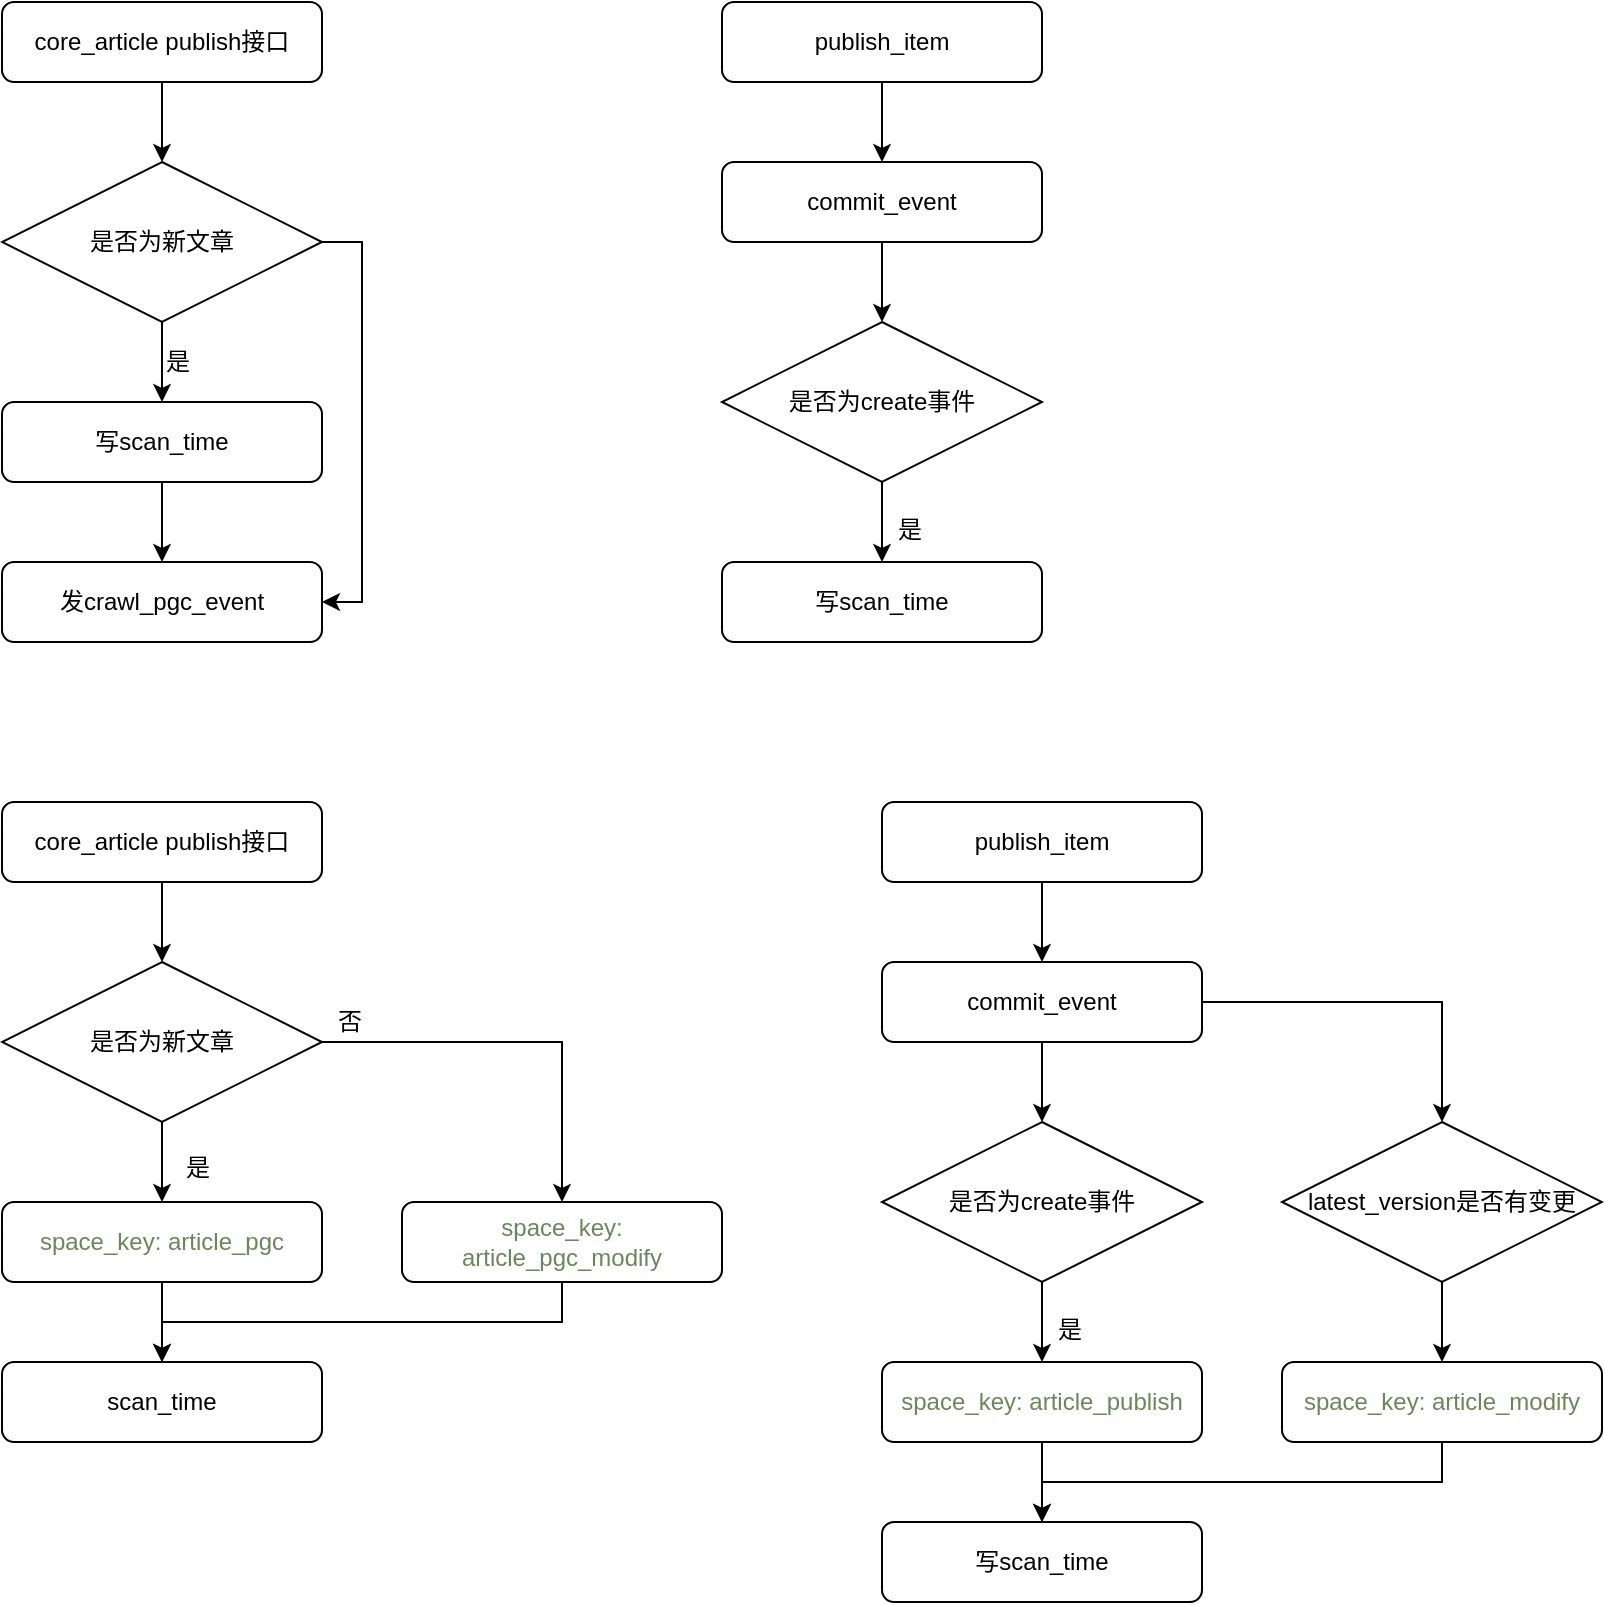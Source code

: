 <mxfile pages="1" version="11.2.8" type="github"><diagram id="pivjxfFsxYh3qIG5w5e4" name="Page-1"><mxGraphModel dx="1426" dy="793" grid="1" gridSize="10" guides="1" tooltips="1" connect="1" arrows="1" fold="1" page="1" pageScale="1" pageWidth="3300" pageHeight="2339" math="0" shadow="0"><root><mxCell id="0"/><mxCell id="1" parent="0"/><mxCell id="wHU2I9CVPMWXv5upeEX4-5" style="edgeStyle=orthogonalEdgeStyle;rounded=0;orthogonalLoop=1;jettySize=auto;html=1;entryX=0.5;entryY=0;entryDx=0;entryDy=0;" edge="1" parent="1" source="wHU2I9CVPMWXv5upeEX4-1" target="wHU2I9CVPMWXv5upeEX4-3"><mxGeometry relative="1" as="geometry"/></mxCell><mxCell id="wHU2I9CVPMWXv5upeEX4-1" value="core_article publish接口" style="rounded=1;whiteSpace=wrap;html=1;" vertex="1" parent="1"><mxGeometry x="200" y="80" width="160" height="40" as="geometry"/></mxCell><mxCell id="wHU2I9CVPMWXv5upeEX4-6" style="edgeStyle=orthogonalEdgeStyle;rounded=0;orthogonalLoop=1;jettySize=auto;html=1;entryX=0.5;entryY=0;entryDx=0;entryDy=0;" edge="1" parent="1" source="wHU2I9CVPMWXv5upeEX4-3" target="wHU2I9CVPMWXv5upeEX4-4"><mxGeometry relative="1" as="geometry"/></mxCell><mxCell id="wHU2I9CVPMWXv5upeEX4-10" style="edgeStyle=orthogonalEdgeStyle;rounded=0;orthogonalLoop=1;jettySize=auto;html=1;entryX=1;entryY=0.5;entryDx=0;entryDy=0;exitX=1;exitY=0.5;exitDx=0;exitDy=0;" edge="1" parent="1" source="wHU2I9CVPMWXv5upeEX4-3" target="wHU2I9CVPMWXv5upeEX4-8"><mxGeometry relative="1" as="geometry"/></mxCell><mxCell id="wHU2I9CVPMWXv5upeEX4-3" value="是否为新文章" style="rhombus;whiteSpace=wrap;html=1;" vertex="1" parent="1"><mxGeometry x="200" y="160" width="160" height="80" as="geometry"/></mxCell><mxCell id="wHU2I9CVPMWXv5upeEX4-9" style="edgeStyle=orthogonalEdgeStyle;rounded=0;orthogonalLoop=1;jettySize=auto;html=1;entryX=0.5;entryY=0;entryDx=0;entryDy=0;" edge="1" parent="1" source="wHU2I9CVPMWXv5upeEX4-4" target="wHU2I9CVPMWXv5upeEX4-8"><mxGeometry relative="1" as="geometry"/></mxCell><mxCell id="wHU2I9CVPMWXv5upeEX4-4" value="写scan_time" style="rounded=1;whiteSpace=wrap;html=1;" vertex="1" parent="1"><mxGeometry x="200" y="280" width="160" height="40" as="geometry"/></mxCell><mxCell id="wHU2I9CVPMWXv5upeEX4-7" value="是" style="text;html=1;resizable=0;points=[];autosize=1;align=left;verticalAlign=top;spacingTop=-4;" vertex="1" parent="1"><mxGeometry x="280" y="250" width="30" height="20" as="geometry"/></mxCell><mxCell id="wHU2I9CVPMWXv5upeEX4-8" value="发crawl_pgc_event" style="rounded=1;whiteSpace=wrap;html=1;" vertex="1" parent="1"><mxGeometry x="200" y="360" width="160" height="40" as="geometry"/></mxCell><mxCell id="wHU2I9CVPMWXv5upeEX4-13" style="edgeStyle=orthogonalEdgeStyle;rounded=0;orthogonalLoop=1;jettySize=auto;html=1;entryX=0.5;entryY=0;entryDx=0;entryDy=0;" edge="1" parent="1" source="wHU2I9CVPMWXv5upeEX4-11" target="wHU2I9CVPMWXv5upeEX4-12"><mxGeometry relative="1" as="geometry"/></mxCell><mxCell id="wHU2I9CVPMWXv5upeEX4-11" value="publish_item" style="rounded=1;whiteSpace=wrap;html=1;" vertex="1" parent="1"><mxGeometry x="560" y="80" width="160" height="40" as="geometry"/></mxCell><mxCell id="wHU2I9CVPMWXv5upeEX4-16" style="edgeStyle=orthogonalEdgeStyle;rounded=0;orthogonalLoop=1;jettySize=auto;html=1;entryX=0.5;entryY=0;entryDx=0;entryDy=0;" edge="1" parent="1" source="wHU2I9CVPMWXv5upeEX4-12" target="wHU2I9CVPMWXv5upeEX4-15"><mxGeometry relative="1" as="geometry"/></mxCell><mxCell id="wHU2I9CVPMWXv5upeEX4-12" value="commit_event" style="rounded=1;whiteSpace=wrap;html=1;" vertex="1" parent="1"><mxGeometry x="560" y="160" width="160" height="40" as="geometry"/></mxCell><mxCell id="wHU2I9CVPMWXv5upeEX4-18" style="edgeStyle=orthogonalEdgeStyle;rounded=0;orthogonalLoop=1;jettySize=auto;html=1;" edge="1" parent="1" source="wHU2I9CVPMWXv5upeEX4-15" target="wHU2I9CVPMWXv5upeEX4-17"><mxGeometry relative="1" as="geometry"/></mxCell><mxCell id="wHU2I9CVPMWXv5upeEX4-15" value="是否为create事件" style="rhombus;whiteSpace=wrap;html=1;" vertex="1" parent="1"><mxGeometry x="560" y="240" width="160" height="80" as="geometry"/></mxCell><mxCell id="wHU2I9CVPMWXv5upeEX4-17" value="写scan_time" style="rounded=1;whiteSpace=wrap;html=1;" vertex="1" parent="1"><mxGeometry x="560" y="360" width="160" height="40" as="geometry"/></mxCell><mxCell id="wHU2I9CVPMWXv5upeEX4-19" value="是" style="text;html=1;resizable=0;points=[];autosize=1;align=left;verticalAlign=top;spacingTop=-4;" vertex="1" parent="1"><mxGeometry x="646" y="334" width="30" height="20" as="geometry"/></mxCell><mxCell id="wHU2I9CVPMWXv5upeEX4-22" style="edgeStyle=orthogonalEdgeStyle;rounded=0;orthogonalLoop=1;jettySize=auto;html=1;entryX=0.5;entryY=0;entryDx=0;entryDy=0;" edge="1" parent="1" source="wHU2I9CVPMWXv5upeEX4-20" target="wHU2I9CVPMWXv5upeEX4-21"><mxGeometry relative="1" as="geometry"/></mxCell><mxCell id="wHU2I9CVPMWXv5upeEX4-20" value="&lt;span style=&quot;white-space: normal&quot;&gt;core_article publish接口&lt;/span&gt;" style="rounded=1;whiteSpace=wrap;html=1;" vertex="1" parent="1"><mxGeometry x="200" y="480" width="160" height="40" as="geometry"/></mxCell><mxCell id="wHU2I9CVPMWXv5upeEX4-27" style="edgeStyle=orthogonalEdgeStyle;rounded=0;orthogonalLoop=1;jettySize=auto;html=1;entryX=0.5;entryY=0;entryDx=0;entryDy=0;" edge="1" parent="1" source="wHU2I9CVPMWXv5upeEX4-21" target="wHU2I9CVPMWXv5upeEX4-26"><mxGeometry relative="1" as="geometry"/></mxCell><mxCell id="wHU2I9CVPMWXv5upeEX4-31" style="edgeStyle=orthogonalEdgeStyle;rounded=0;orthogonalLoop=1;jettySize=auto;html=1;" edge="1" parent="1" source="wHU2I9CVPMWXv5upeEX4-21" target="wHU2I9CVPMWXv5upeEX4-30"><mxGeometry relative="1" as="geometry"/></mxCell><mxCell id="wHU2I9CVPMWXv5upeEX4-21" value="是否为新文章" style="rhombus;whiteSpace=wrap;html=1;" vertex="1" parent="1"><mxGeometry x="200" y="560" width="160" height="80" as="geometry"/></mxCell><mxCell id="wHU2I9CVPMWXv5upeEX4-23" value="scan_time" style="rounded=1;whiteSpace=wrap;html=1;" vertex="1" parent="1"><mxGeometry x="200" y="760" width="160" height="40" as="geometry"/></mxCell><mxCell id="wHU2I9CVPMWXv5upeEX4-28" style="edgeStyle=orthogonalEdgeStyle;rounded=0;orthogonalLoop=1;jettySize=auto;html=1;entryX=0.5;entryY=0;entryDx=0;entryDy=0;" edge="1" parent="1" source="wHU2I9CVPMWXv5upeEX4-26" target="wHU2I9CVPMWXv5upeEX4-23"><mxGeometry relative="1" as="geometry"/></mxCell><mxCell id="wHU2I9CVPMWXv5upeEX4-26" value="&lt;font color=&quot;#6a8759&quot;&gt;space_key: article_pgc&lt;/font&gt;" style="rounded=1;whiteSpace=wrap;html=1;" vertex="1" parent="1"><mxGeometry x="200" y="680" width="160" height="40" as="geometry"/></mxCell><mxCell id="wHU2I9CVPMWXv5upeEX4-29" value="是" style="text;html=1;resizable=0;points=[];autosize=1;align=left;verticalAlign=top;spacingTop=-4;" vertex="1" parent="1"><mxGeometry x="290" y="653" width="30" height="20" as="geometry"/></mxCell><mxCell id="wHU2I9CVPMWXv5upeEX4-33" style="edgeStyle=orthogonalEdgeStyle;rounded=0;orthogonalLoop=1;jettySize=auto;html=1;exitX=0.5;exitY=1;exitDx=0;exitDy=0;entryX=0.5;entryY=0;entryDx=0;entryDy=0;" edge="1" parent="1" source="wHU2I9CVPMWXv5upeEX4-30" target="wHU2I9CVPMWXv5upeEX4-23"><mxGeometry relative="1" as="geometry"><mxPoint x="280" y="740" as="targetPoint"/></mxGeometry></mxCell><mxCell id="wHU2I9CVPMWXv5upeEX4-30" value="&lt;font color=&quot;#6a8759&quot;&gt;space_key: article_pgc_modify&lt;/font&gt;" style="rounded=1;whiteSpace=wrap;html=1;" vertex="1" parent="1"><mxGeometry x="400" y="680" width="160" height="40" as="geometry"/></mxCell><mxCell id="wHU2I9CVPMWXv5upeEX4-32" value="否" style="text;html=1;resizable=0;points=[];autosize=1;align=left;verticalAlign=top;spacingTop=-4;" vertex="1" parent="1"><mxGeometry x="366" y="580" width="30" height="20" as="geometry"/></mxCell><mxCell id="wHU2I9CVPMWXv5upeEX4-35" style="edgeStyle=orthogonalEdgeStyle;rounded=0;orthogonalLoop=1;jettySize=auto;html=1;entryX=0.5;entryY=0;entryDx=0;entryDy=0;" edge="1" parent="1" source="wHU2I9CVPMWXv5upeEX4-36" target="wHU2I9CVPMWXv5upeEX4-38"><mxGeometry relative="1" as="geometry"/></mxCell><mxCell id="wHU2I9CVPMWXv5upeEX4-36" value="publish_item" style="rounded=1;whiteSpace=wrap;html=1;" vertex="1" parent="1"><mxGeometry x="640" y="480" width="160" height="40" as="geometry"/></mxCell><mxCell id="wHU2I9CVPMWXv5upeEX4-37" style="edgeStyle=orthogonalEdgeStyle;rounded=0;orthogonalLoop=1;jettySize=auto;html=1;entryX=0.5;entryY=0;entryDx=0;entryDy=0;" edge="1" parent="1" source="wHU2I9CVPMWXv5upeEX4-38" target="wHU2I9CVPMWXv5upeEX4-40"><mxGeometry relative="1" as="geometry"/></mxCell><mxCell id="wHU2I9CVPMWXv5upeEX4-44" style="edgeStyle=orthogonalEdgeStyle;rounded=0;orthogonalLoop=1;jettySize=auto;html=1;" edge="1" parent="1" source="wHU2I9CVPMWXv5upeEX4-38" target="wHU2I9CVPMWXv5upeEX4-43"><mxGeometry relative="1" as="geometry"/></mxCell><mxCell id="wHU2I9CVPMWXv5upeEX4-38" value="commit_event" style="rounded=1;whiteSpace=wrap;html=1;" vertex="1" parent="1"><mxGeometry x="640" y="560" width="160" height="40" as="geometry"/></mxCell><mxCell id="wHU2I9CVPMWXv5upeEX4-46" style="edgeStyle=orthogonalEdgeStyle;rounded=0;orthogonalLoop=1;jettySize=auto;html=1;entryX=0.5;entryY=0;entryDx=0;entryDy=0;" edge="1" parent="1" source="wHU2I9CVPMWXv5upeEX4-40" target="wHU2I9CVPMWXv5upeEX4-45"><mxGeometry relative="1" as="geometry"/></mxCell><mxCell id="wHU2I9CVPMWXv5upeEX4-40" value="是否为create事件" style="rhombus;whiteSpace=wrap;html=1;" vertex="1" parent="1"><mxGeometry x="640" y="640" width="160" height="80" as="geometry"/></mxCell><mxCell id="wHU2I9CVPMWXv5upeEX4-41" value="写scan_time" style="rounded=1;whiteSpace=wrap;html=1;" vertex="1" parent="1"><mxGeometry x="640" y="840" width="160" height="40" as="geometry"/></mxCell><mxCell id="wHU2I9CVPMWXv5upeEX4-42" value="是" style="text;html=1;resizable=0;points=[];autosize=1;align=left;verticalAlign=top;spacingTop=-4;" vertex="1" parent="1"><mxGeometry x="726" y="734" width="30" height="20" as="geometry"/></mxCell><mxCell id="wHU2I9CVPMWXv5upeEX4-49" style="edgeStyle=orthogonalEdgeStyle;rounded=0;orthogonalLoop=1;jettySize=auto;html=1;entryX=0.5;entryY=0;entryDx=0;entryDy=0;" edge="1" parent="1" source="wHU2I9CVPMWXv5upeEX4-43" target="wHU2I9CVPMWXv5upeEX4-48"><mxGeometry relative="1" as="geometry"/></mxCell><mxCell id="wHU2I9CVPMWXv5upeEX4-43" value="latest_version是否有变更" style="rhombus;whiteSpace=wrap;html=1;" vertex="1" parent="1"><mxGeometry x="840" y="640" width="160" height="80" as="geometry"/></mxCell><mxCell id="wHU2I9CVPMWXv5upeEX4-47" style="edgeStyle=orthogonalEdgeStyle;rounded=0;orthogonalLoop=1;jettySize=auto;html=1;" edge="1" parent="1" source="wHU2I9CVPMWXv5upeEX4-45" target="wHU2I9CVPMWXv5upeEX4-41"><mxGeometry relative="1" as="geometry"/></mxCell><mxCell id="wHU2I9CVPMWXv5upeEX4-45" value="&lt;font color=&quot;#6a8759&quot;&gt;space_key: article_publish&lt;/font&gt;" style="rounded=1;whiteSpace=wrap;html=1;" vertex="1" parent="1"><mxGeometry x="640" y="760" width="160" height="40" as="geometry"/></mxCell><mxCell id="wHU2I9CVPMWXv5upeEX4-50" style="edgeStyle=orthogonalEdgeStyle;rounded=0;orthogonalLoop=1;jettySize=auto;html=1;entryX=0.5;entryY=0;entryDx=0;entryDy=0;exitX=0.5;exitY=1;exitDx=0;exitDy=0;" edge="1" parent="1" source="wHU2I9CVPMWXv5upeEX4-48" target="wHU2I9CVPMWXv5upeEX4-41"><mxGeometry relative="1" as="geometry"/></mxCell><mxCell id="wHU2I9CVPMWXv5upeEX4-48" value="&lt;font color=&quot;#6a8759&quot;&gt;space_key: article_modify&lt;/font&gt;" style="rounded=1;whiteSpace=wrap;html=1;" vertex="1" parent="1"><mxGeometry x="840" y="760" width="160" height="40" as="geometry"/></mxCell></root></mxGraphModel></diagram></mxfile>
